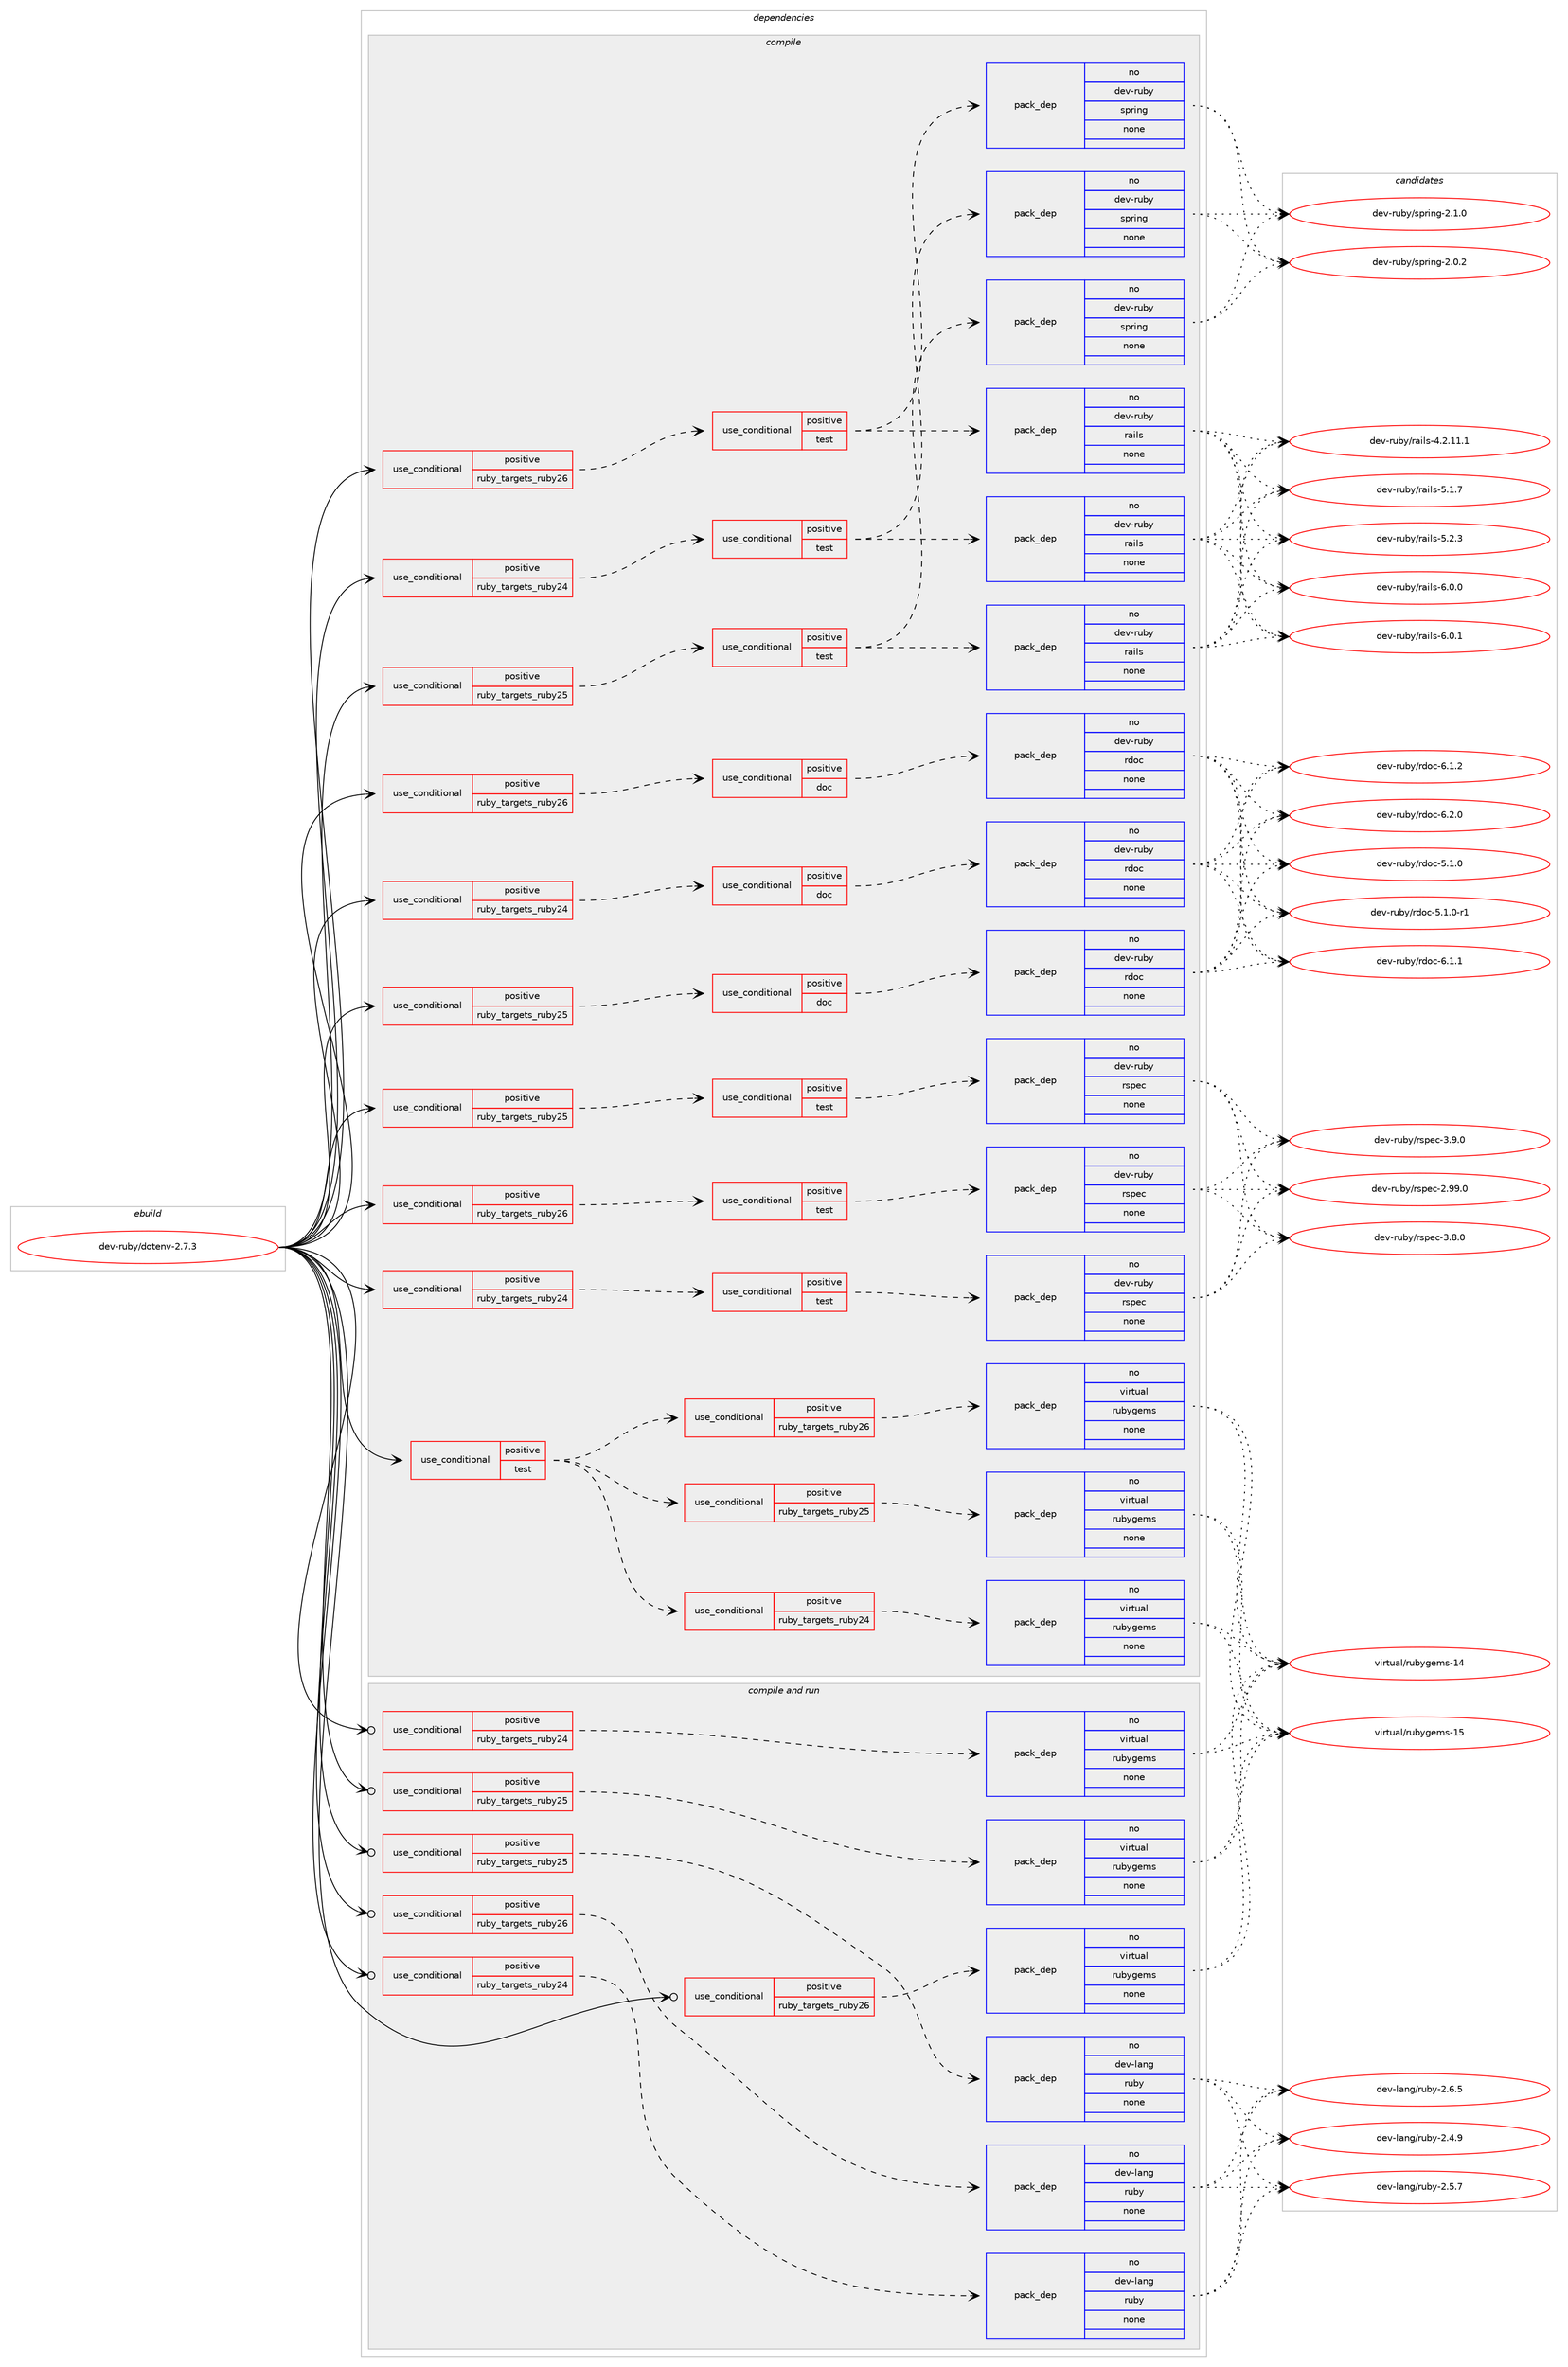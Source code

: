 digraph prolog {

# *************
# Graph options
# *************

newrank=true;
concentrate=true;
compound=true;
graph [rankdir=LR,fontname=Helvetica,fontsize=10,ranksep=1.5];#, ranksep=2.5, nodesep=0.2];
edge  [arrowhead=vee];
node  [fontname=Helvetica,fontsize=10];

# **********
# The ebuild
# **********

subgraph cluster_leftcol {
color=gray;
rank=same;
label=<<i>ebuild</i>>;
id [label="dev-ruby/dotenv-2.7.3", color=red, width=4, href="../dev-ruby/dotenv-2.7.3.svg"];
}

# ****************
# The dependencies
# ****************

subgraph cluster_midcol {
color=gray;
label=<<i>dependencies</i>>;
subgraph cluster_compile {
fillcolor="#eeeeee";
style=filled;
label=<<i>compile</i>>;
subgraph cond161944 {
dependency684377 [label=<<TABLE BORDER="0" CELLBORDER="1" CELLSPACING="0" CELLPADDING="4"><TR><TD ROWSPAN="3" CELLPADDING="10">use_conditional</TD></TR><TR><TD>positive</TD></TR><TR><TD>ruby_targets_ruby24</TD></TR></TABLE>>, shape=none, color=red];
subgraph cond161945 {
dependency684378 [label=<<TABLE BORDER="0" CELLBORDER="1" CELLSPACING="0" CELLPADDING="4"><TR><TD ROWSPAN="3" CELLPADDING="10">use_conditional</TD></TR><TR><TD>positive</TD></TR><TR><TD>doc</TD></TR></TABLE>>, shape=none, color=red];
subgraph pack510467 {
dependency684379 [label=<<TABLE BORDER="0" CELLBORDER="1" CELLSPACING="0" CELLPADDING="4" WIDTH="220"><TR><TD ROWSPAN="6" CELLPADDING="30">pack_dep</TD></TR><TR><TD WIDTH="110">no</TD></TR><TR><TD>dev-ruby</TD></TR><TR><TD>rdoc</TD></TR><TR><TD>none</TD></TR><TR><TD></TD></TR></TABLE>>, shape=none, color=blue];
}
dependency684378:e -> dependency684379:w [weight=20,style="dashed",arrowhead="vee"];
}
dependency684377:e -> dependency684378:w [weight=20,style="dashed",arrowhead="vee"];
}
id:e -> dependency684377:w [weight=20,style="solid",arrowhead="vee"];
subgraph cond161946 {
dependency684380 [label=<<TABLE BORDER="0" CELLBORDER="1" CELLSPACING="0" CELLPADDING="4"><TR><TD ROWSPAN="3" CELLPADDING="10">use_conditional</TD></TR><TR><TD>positive</TD></TR><TR><TD>ruby_targets_ruby24</TD></TR></TABLE>>, shape=none, color=red];
subgraph cond161947 {
dependency684381 [label=<<TABLE BORDER="0" CELLBORDER="1" CELLSPACING="0" CELLPADDING="4"><TR><TD ROWSPAN="3" CELLPADDING="10">use_conditional</TD></TR><TR><TD>positive</TD></TR><TR><TD>test</TD></TR></TABLE>>, shape=none, color=red];
subgraph pack510468 {
dependency684382 [label=<<TABLE BORDER="0" CELLBORDER="1" CELLSPACING="0" CELLPADDING="4" WIDTH="220"><TR><TD ROWSPAN="6" CELLPADDING="30">pack_dep</TD></TR><TR><TD WIDTH="110">no</TD></TR><TR><TD>dev-ruby</TD></TR><TR><TD>rspec</TD></TR><TR><TD>none</TD></TR><TR><TD></TD></TR></TABLE>>, shape=none, color=blue];
}
dependency684381:e -> dependency684382:w [weight=20,style="dashed",arrowhead="vee"];
}
dependency684380:e -> dependency684381:w [weight=20,style="dashed",arrowhead="vee"];
}
id:e -> dependency684380:w [weight=20,style="solid",arrowhead="vee"];
subgraph cond161948 {
dependency684383 [label=<<TABLE BORDER="0" CELLBORDER="1" CELLSPACING="0" CELLPADDING="4"><TR><TD ROWSPAN="3" CELLPADDING="10">use_conditional</TD></TR><TR><TD>positive</TD></TR><TR><TD>ruby_targets_ruby24</TD></TR></TABLE>>, shape=none, color=red];
subgraph cond161949 {
dependency684384 [label=<<TABLE BORDER="0" CELLBORDER="1" CELLSPACING="0" CELLPADDING="4"><TR><TD ROWSPAN="3" CELLPADDING="10">use_conditional</TD></TR><TR><TD>positive</TD></TR><TR><TD>test</TD></TR></TABLE>>, shape=none, color=red];
subgraph pack510469 {
dependency684385 [label=<<TABLE BORDER="0" CELLBORDER="1" CELLSPACING="0" CELLPADDING="4" WIDTH="220"><TR><TD ROWSPAN="6" CELLPADDING="30">pack_dep</TD></TR><TR><TD WIDTH="110">no</TD></TR><TR><TD>dev-ruby</TD></TR><TR><TD>spring</TD></TR><TR><TD>none</TD></TR><TR><TD></TD></TR></TABLE>>, shape=none, color=blue];
}
dependency684384:e -> dependency684385:w [weight=20,style="dashed",arrowhead="vee"];
subgraph pack510470 {
dependency684386 [label=<<TABLE BORDER="0" CELLBORDER="1" CELLSPACING="0" CELLPADDING="4" WIDTH="220"><TR><TD ROWSPAN="6" CELLPADDING="30">pack_dep</TD></TR><TR><TD WIDTH="110">no</TD></TR><TR><TD>dev-ruby</TD></TR><TR><TD>rails</TD></TR><TR><TD>none</TD></TR><TR><TD></TD></TR></TABLE>>, shape=none, color=blue];
}
dependency684384:e -> dependency684386:w [weight=20,style="dashed",arrowhead="vee"];
}
dependency684383:e -> dependency684384:w [weight=20,style="dashed",arrowhead="vee"];
}
id:e -> dependency684383:w [weight=20,style="solid",arrowhead="vee"];
subgraph cond161950 {
dependency684387 [label=<<TABLE BORDER="0" CELLBORDER="1" CELLSPACING="0" CELLPADDING="4"><TR><TD ROWSPAN="3" CELLPADDING="10">use_conditional</TD></TR><TR><TD>positive</TD></TR><TR><TD>ruby_targets_ruby25</TD></TR></TABLE>>, shape=none, color=red];
subgraph cond161951 {
dependency684388 [label=<<TABLE BORDER="0" CELLBORDER="1" CELLSPACING="0" CELLPADDING="4"><TR><TD ROWSPAN="3" CELLPADDING="10">use_conditional</TD></TR><TR><TD>positive</TD></TR><TR><TD>doc</TD></TR></TABLE>>, shape=none, color=red];
subgraph pack510471 {
dependency684389 [label=<<TABLE BORDER="0" CELLBORDER="1" CELLSPACING="0" CELLPADDING="4" WIDTH="220"><TR><TD ROWSPAN="6" CELLPADDING="30">pack_dep</TD></TR><TR><TD WIDTH="110">no</TD></TR><TR><TD>dev-ruby</TD></TR><TR><TD>rdoc</TD></TR><TR><TD>none</TD></TR><TR><TD></TD></TR></TABLE>>, shape=none, color=blue];
}
dependency684388:e -> dependency684389:w [weight=20,style="dashed",arrowhead="vee"];
}
dependency684387:e -> dependency684388:w [weight=20,style="dashed",arrowhead="vee"];
}
id:e -> dependency684387:w [weight=20,style="solid",arrowhead="vee"];
subgraph cond161952 {
dependency684390 [label=<<TABLE BORDER="0" CELLBORDER="1" CELLSPACING="0" CELLPADDING="4"><TR><TD ROWSPAN="3" CELLPADDING="10">use_conditional</TD></TR><TR><TD>positive</TD></TR><TR><TD>ruby_targets_ruby25</TD></TR></TABLE>>, shape=none, color=red];
subgraph cond161953 {
dependency684391 [label=<<TABLE BORDER="0" CELLBORDER="1" CELLSPACING="0" CELLPADDING="4"><TR><TD ROWSPAN="3" CELLPADDING="10">use_conditional</TD></TR><TR><TD>positive</TD></TR><TR><TD>test</TD></TR></TABLE>>, shape=none, color=red];
subgraph pack510472 {
dependency684392 [label=<<TABLE BORDER="0" CELLBORDER="1" CELLSPACING="0" CELLPADDING="4" WIDTH="220"><TR><TD ROWSPAN="6" CELLPADDING="30">pack_dep</TD></TR><TR><TD WIDTH="110">no</TD></TR><TR><TD>dev-ruby</TD></TR><TR><TD>rspec</TD></TR><TR><TD>none</TD></TR><TR><TD></TD></TR></TABLE>>, shape=none, color=blue];
}
dependency684391:e -> dependency684392:w [weight=20,style="dashed",arrowhead="vee"];
}
dependency684390:e -> dependency684391:w [weight=20,style="dashed",arrowhead="vee"];
}
id:e -> dependency684390:w [weight=20,style="solid",arrowhead="vee"];
subgraph cond161954 {
dependency684393 [label=<<TABLE BORDER="0" CELLBORDER="1" CELLSPACING="0" CELLPADDING="4"><TR><TD ROWSPAN="3" CELLPADDING="10">use_conditional</TD></TR><TR><TD>positive</TD></TR><TR><TD>ruby_targets_ruby25</TD></TR></TABLE>>, shape=none, color=red];
subgraph cond161955 {
dependency684394 [label=<<TABLE BORDER="0" CELLBORDER="1" CELLSPACING="0" CELLPADDING="4"><TR><TD ROWSPAN="3" CELLPADDING="10">use_conditional</TD></TR><TR><TD>positive</TD></TR><TR><TD>test</TD></TR></TABLE>>, shape=none, color=red];
subgraph pack510473 {
dependency684395 [label=<<TABLE BORDER="0" CELLBORDER="1" CELLSPACING="0" CELLPADDING="4" WIDTH="220"><TR><TD ROWSPAN="6" CELLPADDING="30">pack_dep</TD></TR><TR><TD WIDTH="110">no</TD></TR><TR><TD>dev-ruby</TD></TR><TR><TD>spring</TD></TR><TR><TD>none</TD></TR><TR><TD></TD></TR></TABLE>>, shape=none, color=blue];
}
dependency684394:e -> dependency684395:w [weight=20,style="dashed",arrowhead="vee"];
subgraph pack510474 {
dependency684396 [label=<<TABLE BORDER="0" CELLBORDER="1" CELLSPACING="0" CELLPADDING="4" WIDTH="220"><TR><TD ROWSPAN="6" CELLPADDING="30">pack_dep</TD></TR><TR><TD WIDTH="110">no</TD></TR><TR><TD>dev-ruby</TD></TR><TR><TD>rails</TD></TR><TR><TD>none</TD></TR><TR><TD></TD></TR></TABLE>>, shape=none, color=blue];
}
dependency684394:e -> dependency684396:w [weight=20,style="dashed",arrowhead="vee"];
}
dependency684393:e -> dependency684394:w [weight=20,style="dashed",arrowhead="vee"];
}
id:e -> dependency684393:w [weight=20,style="solid",arrowhead="vee"];
subgraph cond161956 {
dependency684397 [label=<<TABLE BORDER="0" CELLBORDER="1" CELLSPACING="0" CELLPADDING="4"><TR><TD ROWSPAN="3" CELLPADDING="10">use_conditional</TD></TR><TR><TD>positive</TD></TR><TR><TD>ruby_targets_ruby26</TD></TR></TABLE>>, shape=none, color=red];
subgraph cond161957 {
dependency684398 [label=<<TABLE BORDER="0" CELLBORDER="1" CELLSPACING="0" CELLPADDING="4"><TR><TD ROWSPAN="3" CELLPADDING="10">use_conditional</TD></TR><TR><TD>positive</TD></TR><TR><TD>doc</TD></TR></TABLE>>, shape=none, color=red];
subgraph pack510475 {
dependency684399 [label=<<TABLE BORDER="0" CELLBORDER="1" CELLSPACING="0" CELLPADDING="4" WIDTH="220"><TR><TD ROWSPAN="6" CELLPADDING="30">pack_dep</TD></TR><TR><TD WIDTH="110">no</TD></TR><TR><TD>dev-ruby</TD></TR><TR><TD>rdoc</TD></TR><TR><TD>none</TD></TR><TR><TD></TD></TR></TABLE>>, shape=none, color=blue];
}
dependency684398:e -> dependency684399:w [weight=20,style="dashed",arrowhead="vee"];
}
dependency684397:e -> dependency684398:w [weight=20,style="dashed",arrowhead="vee"];
}
id:e -> dependency684397:w [weight=20,style="solid",arrowhead="vee"];
subgraph cond161958 {
dependency684400 [label=<<TABLE BORDER="0" CELLBORDER="1" CELLSPACING="0" CELLPADDING="4"><TR><TD ROWSPAN="3" CELLPADDING="10">use_conditional</TD></TR><TR><TD>positive</TD></TR><TR><TD>ruby_targets_ruby26</TD></TR></TABLE>>, shape=none, color=red];
subgraph cond161959 {
dependency684401 [label=<<TABLE BORDER="0" CELLBORDER="1" CELLSPACING="0" CELLPADDING="4"><TR><TD ROWSPAN="3" CELLPADDING="10">use_conditional</TD></TR><TR><TD>positive</TD></TR><TR><TD>test</TD></TR></TABLE>>, shape=none, color=red];
subgraph pack510476 {
dependency684402 [label=<<TABLE BORDER="0" CELLBORDER="1" CELLSPACING="0" CELLPADDING="4" WIDTH="220"><TR><TD ROWSPAN="6" CELLPADDING="30">pack_dep</TD></TR><TR><TD WIDTH="110">no</TD></TR><TR><TD>dev-ruby</TD></TR><TR><TD>rspec</TD></TR><TR><TD>none</TD></TR><TR><TD></TD></TR></TABLE>>, shape=none, color=blue];
}
dependency684401:e -> dependency684402:w [weight=20,style="dashed",arrowhead="vee"];
}
dependency684400:e -> dependency684401:w [weight=20,style="dashed",arrowhead="vee"];
}
id:e -> dependency684400:w [weight=20,style="solid",arrowhead="vee"];
subgraph cond161960 {
dependency684403 [label=<<TABLE BORDER="0" CELLBORDER="1" CELLSPACING="0" CELLPADDING="4"><TR><TD ROWSPAN="3" CELLPADDING="10">use_conditional</TD></TR><TR><TD>positive</TD></TR><TR><TD>ruby_targets_ruby26</TD></TR></TABLE>>, shape=none, color=red];
subgraph cond161961 {
dependency684404 [label=<<TABLE BORDER="0" CELLBORDER="1" CELLSPACING="0" CELLPADDING="4"><TR><TD ROWSPAN="3" CELLPADDING="10">use_conditional</TD></TR><TR><TD>positive</TD></TR><TR><TD>test</TD></TR></TABLE>>, shape=none, color=red];
subgraph pack510477 {
dependency684405 [label=<<TABLE BORDER="0" CELLBORDER="1" CELLSPACING="0" CELLPADDING="4" WIDTH="220"><TR><TD ROWSPAN="6" CELLPADDING="30">pack_dep</TD></TR><TR><TD WIDTH="110">no</TD></TR><TR><TD>dev-ruby</TD></TR><TR><TD>spring</TD></TR><TR><TD>none</TD></TR><TR><TD></TD></TR></TABLE>>, shape=none, color=blue];
}
dependency684404:e -> dependency684405:w [weight=20,style="dashed",arrowhead="vee"];
subgraph pack510478 {
dependency684406 [label=<<TABLE BORDER="0" CELLBORDER="1" CELLSPACING="0" CELLPADDING="4" WIDTH="220"><TR><TD ROWSPAN="6" CELLPADDING="30">pack_dep</TD></TR><TR><TD WIDTH="110">no</TD></TR><TR><TD>dev-ruby</TD></TR><TR><TD>rails</TD></TR><TR><TD>none</TD></TR><TR><TD></TD></TR></TABLE>>, shape=none, color=blue];
}
dependency684404:e -> dependency684406:w [weight=20,style="dashed",arrowhead="vee"];
}
dependency684403:e -> dependency684404:w [weight=20,style="dashed",arrowhead="vee"];
}
id:e -> dependency684403:w [weight=20,style="solid",arrowhead="vee"];
subgraph cond161962 {
dependency684407 [label=<<TABLE BORDER="0" CELLBORDER="1" CELLSPACING="0" CELLPADDING="4"><TR><TD ROWSPAN="3" CELLPADDING="10">use_conditional</TD></TR><TR><TD>positive</TD></TR><TR><TD>test</TD></TR></TABLE>>, shape=none, color=red];
subgraph cond161963 {
dependency684408 [label=<<TABLE BORDER="0" CELLBORDER="1" CELLSPACING="0" CELLPADDING="4"><TR><TD ROWSPAN="3" CELLPADDING="10">use_conditional</TD></TR><TR><TD>positive</TD></TR><TR><TD>ruby_targets_ruby24</TD></TR></TABLE>>, shape=none, color=red];
subgraph pack510479 {
dependency684409 [label=<<TABLE BORDER="0" CELLBORDER="1" CELLSPACING="0" CELLPADDING="4" WIDTH="220"><TR><TD ROWSPAN="6" CELLPADDING="30">pack_dep</TD></TR><TR><TD WIDTH="110">no</TD></TR><TR><TD>virtual</TD></TR><TR><TD>rubygems</TD></TR><TR><TD>none</TD></TR><TR><TD></TD></TR></TABLE>>, shape=none, color=blue];
}
dependency684408:e -> dependency684409:w [weight=20,style="dashed",arrowhead="vee"];
}
dependency684407:e -> dependency684408:w [weight=20,style="dashed",arrowhead="vee"];
subgraph cond161964 {
dependency684410 [label=<<TABLE BORDER="0" CELLBORDER="1" CELLSPACING="0" CELLPADDING="4"><TR><TD ROWSPAN="3" CELLPADDING="10">use_conditional</TD></TR><TR><TD>positive</TD></TR><TR><TD>ruby_targets_ruby25</TD></TR></TABLE>>, shape=none, color=red];
subgraph pack510480 {
dependency684411 [label=<<TABLE BORDER="0" CELLBORDER="1" CELLSPACING="0" CELLPADDING="4" WIDTH="220"><TR><TD ROWSPAN="6" CELLPADDING="30">pack_dep</TD></TR><TR><TD WIDTH="110">no</TD></TR><TR><TD>virtual</TD></TR><TR><TD>rubygems</TD></TR><TR><TD>none</TD></TR><TR><TD></TD></TR></TABLE>>, shape=none, color=blue];
}
dependency684410:e -> dependency684411:w [weight=20,style="dashed",arrowhead="vee"];
}
dependency684407:e -> dependency684410:w [weight=20,style="dashed",arrowhead="vee"];
subgraph cond161965 {
dependency684412 [label=<<TABLE BORDER="0" CELLBORDER="1" CELLSPACING="0" CELLPADDING="4"><TR><TD ROWSPAN="3" CELLPADDING="10">use_conditional</TD></TR><TR><TD>positive</TD></TR><TR><TD>ruby_targets_ruby26</TD></TR></TABLE>>, shape=none, color=red];
subgraph pack510481 {
dependency684413 [label=<<TABLE BORDER="0" CELLBORDER="1" CELLSPACING="0" CELLPADDING="4" WIDTH="220"><TR><TD ROWSPAN="6" CELLPADDING="30">pack_dep</TD></TR><TR><TD WIDTH="110">no</TD></TR><TR><TD>virtual</TD></TR><TR><TD>rubygems</TD></TR><TR><TD>none</TD></TR><TR><TD></TD></TR></TABLE>>, shape=none, color=blue];
}
dependency684412:e -> dependency684413:w [weight=20,style="dashed",arrowhead="vee"];
}
dependency684407:e -> dependency684412:w [weight=20,style="dashed",arrowhead="vee"];
}
id:e -> dependency684407:w [weight=20,style="solid",arrowhead="vee"];
}
subgraph cluster_compileandrun {
fillcolor="#eeeeee";
style=filled;
label=<<i>compile and run</i>>;
subgraph cond161966 {
dependency684414 [label=<<TABLE BORDER="0" CELLBORDER="1" CELLSPACING="0" CELLPADDING="4"><TR><TD ROWSPAN="3" CELLPADDING="10">use_conditional</TD></TR><TR><TD>positive</TD></TR><TR><TD>ruby_targets_ruby24</TD></TR></TABLE>>, shape=none, color=red];
subgraph pack510482 {
dependency684415 [label=<<TABLE BORDER="0" CELLBORDER="1" CELLSPACING="0" CELLPADDING="4" WIDTH="220"><TR><TD ROWSPAN="6" CELLPADDING="30">pack_dep</TD></TR><TR><TD WIDTH="110">no</TD></TR><TR><TD>dev-lang</TD></TR><TR><TD>ruby</TD></TR><TR><TD>none</TD></TR><TR><TD></TD></TR></TABLE>>, shape=none, color=blue];
}
dependency684414:e -> dependency684415:w [weight=20,style="dashed",arrowhead="vee"];
}
id:e -> dependency684414:w [weight=20,style="solid",arrowhead="odotvee"];
subgraph cond161967 {
dependency684416 [label=<<TABLE BORDER="0" CELLBORDER="1" CELLSPACING="0" CELLPADDING="4"><TR><TD ROWSPAN="3" CELLPADDING="10">use_conditional</TD></TR><TR><TD>positive</TD></TR><TR><TD>ruby_targets_ruby24</TD></TR></TABLE>>, shape=none, color=red];
subgraph pack510483 {
dependency684417 [label=<<TABLE BORDER="0" CELLBORDER="1" CELLSPACING="0" CELLPADDING="4" WIDTH="220"><TR><TD ROWSPAN="6" CELLPADDING="30">pack_dep</TD></TR><TR><TD WIDTH="110">no</TD></TR><TR><TD>virtual</TD></TR><TR><TD>rubygems</TD></TR><TR><TD>none</TD></TR><TR><TD></TD></TR></TABLE>>, shape=none, color=blue];
}
dependency684416:e -> dependency684417:w [weight=20,style="dashed",arrowhead="vee"];
}
id:e -> dependency684416:w [weight=20,style="solid",arrowhead="odotvee"];
subgraph cond161968 {
dependency684418 [label=<<TABLE BORDER="0" CELLBORDER="1" CELLSPACING="0" CELLPADDING="4"><TR><TD ROWSPAN="3" CELLPADDING="10">use_conditional</TD></TR><TR><TD>positive</TD></TR><TR><TD>ruby_targets_ruby25</TD></TR></TABLE>>, shape=none, color=red];
subgraph pack510484 {
dependency684419 [label=<<TABLE BORDER="0" CELLBORDER="1" CELLSPACING="0" CELLPADDING="4" WIDTH="220"><TR><TD ROWSPAN="6" CELLPADDING="30">pack_dep</TD></TR><TR><TD WIDTH="110">no</TD></TR><TR><TD>dev-lang</TD></TR><TR><TD>ruby</TD></TR><TR><TD>none</TD></TR><TR><TD></TD></TR></TABLE>>, shape=none, color=blue];
}
dependency684418:e -> dependency684419:w [weight=20,style="dashed",arrowhead="vee"];
}
id:e -> dependency684418:w [weight=20,style="solid",arrowhead="odotvee"];
subgraph cond161969 {
dependency684420 [label=<<TABLE BORDER="0" CELLBORDER="1" CELLSPACING="0" CELLPADDING="4"><TR><TD ROWSPAN="3" CELLPADDING="10">use_conditional</TD></TR><TR><TD>positive</TD></TR><TR><TD>ruby_targets_ruby25</TD></TR></TABLE>>, shape=none, color=red];
subgraph pack510485 {
dependency684421 [label=<<TABLE BORDER="0" CELLBORDER="1" CELLSPACING="0" CELLPADDING="4" WIDTH="220"><TR><TD ROWSPAN="6" CELLPADDING="30">pack_dep</TD></TR><TR><TD WIDTH="110">no</TD></TR><TR><TD>virtual</TD></TR><TR><TD>rubygems</TD></TR><TR><TD>none</TD></TR><TR><TD></TD></TR></TABLE>>, shape=none, color=blue];
}
dependency684420:e -> dependency684421:w [weight=20,style="dashed",arrowhead="vee"];
}
id:e -> dependency684420:w [weight=20,style="solid",arrowhead="odotvee"];
subgraph cond161970 {
dependency684422 [label=<<TABLE BORDER="0" CELLBORDER="1" CELLSPACING="0" CELLPADDING="4"><TR><TD ROWSPAN="3" CELLPADDING="10">use_conditional</TD></TR><TR><TD>positive</TD></TR><TR><TD>ruby_targets_ruby26</TD></TR></TABLE>>, shape=none, color=red];
subgraph pack510486 {
dependency684423 [label=<<TABLE BORDER="0" CELLBORDER="1" CELLSPACING="0" CELLPADDING="4" WIDTH="220"><TR><TD ROWSPAN="6" CELLPADDING="30">pack_dep</TD></TR><TR><TD WIDTH="110">no</TD></TR><TR><TD>dev-lang</TD></TR><TR><TD>ruby</TD></TR><TR><TD>none</TD></TR><TR><TD></TD></TR></TABLE>>, shape=none, color=blue];
}
dependency684422:e -> dependency684423:w [weight=20,style="dashed",arrowhead="vee"];
}
id:e -> dependency684422:w [weight=20,style="solid",arrowhead="odotvee"];
subgraph cond161971 {
dependency684424 [label=<<TABLE BORDER="0" CELLBORDER="1" CELLSPACING="0" CELLPADDING="4"><TR><TD ROWSPAN="3" CELLPADDING="10">use_conditional</TD></TR><TR><TD>positive</TD></TR><TR><TD>ruby_targets_ruby26</TD></TR></TABLE>>, shape=none, color=red];
subgraph pack510487 {
dependency684425 [label=<<TABLE BORDER="0" CELLBORDER="1" CELLSPACING="0" CELLPADDING="4" WIDTH="220"><TR><TD ROWSPAN="6" CELLPADDING="30">pack_dep</TD></TR><TR><TD WIDTH="110">no</TD></TR><TR><TD>virtual</TD></TR><TR><TD>rubygems</TD></TR><TR><TD>none</TD></TR><TR><TD></TD></TR></TABLE>>, shape=none, color=blue];
}
dependency684424:e -> dependency684425:w [weight=20,style="dashed",arrowhead="vee"];
}
id:e -> dependency684424:w [weight=20,style="solid",arrowhead="odotvee"];
}
subgraph cluster_run {
fillcolor="#eeeeee";
style=filled;
label=<<i>run</i>>;
}
}

# **************
# The candidates
# **************

subgraph cluster_choices {
rank=same;
color=gray;
label=<<i>candidates</i>>;

subgraph choice510467 {
color=black;
nodesep=1;
choice10010111845114117981214711410011199455346494648 [label="dev-ruby/rdoc-5.1.0", color=red, width=4,href="../dev-ruby/rdoc-5.1.0.svg"];
choice100101118451141179812147114100111994553464946484511449 [label="dev-ruby/rdoc-5.1.0-r1", color=red, width=4,href="../dev-ruby/rdoc-5.1.0-r1.svg"];
choice10010111845114117981214711410011199455446494649 [label="dev-ruby/rdoc-6.1.1", color=red, width=4,href="../dev-ruby/rdoc-6.1.1.svg"];
choice10010111845114117981214711410011199455446494650 [label="dev-ruby/rdoc-6.1.2", color=red, width=4,href="../dev-ruby/rdoc-6.1.2.svg"];
choice10010111845114117981214711410011199455446504648 [label="dev-ruby/rdoc-6.2.0", color=red, width=4,href="../dev-ruby/rdoc-6.2.0.svg"];
dependency684379:e -> choice10010111845114117981214711410011199455346494648:w [style=dotted,weight="100"];
dependency684379:e -> choice100101118451141179812147114100111994553464946484511449:w [style=dotted,weight="100"];
dependency684379:e -> choice10010111845114117981214711410011199455446494649:w [style=dotted,weight="100"];
dependency684379:e -> choice10010111845114117981214711410011199455446494650:w [style=dotted,weight="100"];
dependency684379:e -> choice10010111845114117981214711410011199455446504648:w [style=dotted,weight="100"];
}
subgraph choice510468 {
color=black;
nodesep=1;
choice1001011184511411798121471141151121019945504657574648 [label="dev-ruby/rspec-2.99.0", color=red, width=4,href="../dev-ruby/rspec-2.99.0.svg"];
choice10010111845114117981214711411511210199455146564648 [label="dev-ruby/rspec-3.8.0", color=red, width=4,href="../dev-ruby/rspec-3.8.0.svg"];
choice10010111845114117981214711411511210199455146574648 [label="dev-ruby/rspec-3.9.0", color=red, width=4,href="../dev-ruby/rspec-3.9.0.svg"];
dependency684382:e -> choice1001011184511411798121471141151121019945504657574648:w [style=dotted,weight="100"];
dependency684382:e -> choice10010111845114117981214711411511210199455146564648:w [style=dotted,weight="100"];
dependency684382:e -> choice10010111845114117981214711411511210199455146574648:w [style=dotted,weight="100"];
}
subgraph choice510469 {
color=black;
nodesep=1;
choice100101118451141179812147115112114105110103455046484650 [label="dev-ruby/spring-2.0.2", color=red, width=4,href="../dev-ruby/spring-2.0.2.svg"];
choice100101118451141179812147115112114105110103455046494648 [label="dev-ruby/spring-2.1.0", color=red, width=4,href="../dev-ruby/spring-2.1.0.svg"];
dependency684385:e -> choice100101118451141179812147115112114105110103455046484650:w [style=dotted,weight="100"];
dependency684385:e -> choice100101118451141179812147115112114105110103455046494648:w [style=dotted,weight="100"];
}
subgraph choice510470 {
color=black;
nodesep=1;
choice10010111845114117981214711497105108115455246504649494649 [label="dev-ruby/rails-4.2.11.1", color=red, width=4,href="../dev-ruby/rails-4.2.11.1.svg"];
choice10010111845114117981214711497105108115455346494655 [label="dev-ruby/rails-5.1.7", color=red, width=4,href="../dev-ruby/rails-5.1.7.svg"];
choice10010111845114117981214711497105108115455346504651 [label="dev-ruby/rails-5.2.3", color=red, width=4,href="../dev-ruby/rails-5.2.3.svg"];
choice10010111845114117981214711497105108115455446484648 [label="dev-ruby/rails-6.0.0", color=red, width=4,href="../dev-ruby/rails-6.0.0.svg"];
choice10010111845114117981214711497105108115455446484649 [label="dev-ruby/rails-6.0.1", color=red, width=4,href="../dev-ruby/rails-6.0.1.svg"];
dependency684386:e -> choice10010111845114117981214711497105108115455246504649494649:w [style=dotted,weight="100"];
dependency684386:e -> choice10010111845114117981214711497105108115455346494655:w [style=dotted,weight="100"];
dependency684386:e -> choice10010111845114117981214711497105108115455346504651:w [style=dotted,weight="100"];
dependency684386:e -> choice10010111845114117981214711497105108115455446484648:w [style=dotted,weight="100"];
dependency684386:e -> choice10010111845114117981214711497105108115455446484649:w [style=dotted,weight="100"];
}
subgraph choice510471 {
color=black;
nodesep=1;
choice10010111845114117981214711410011199455346494648 [label="dev-ruby/rdoc-5.1.0", color=red, width=4,href="../dev-ruby/rdoc-5.1.0.svg"];
choice100101118451141179812147114100111994553464946484511449 [label="dev-ruby/rdoc-5.1.0-r1", color=red, width=4,href="../dev-ruby/rdoc-5.1.0-r1.svg"];
choice10010111845114117981214711410011199455446494649 [label="dev-ruby/rdoc-6.1.1", color=red, width=4,href="../dev-ruby/rdoc-6.1.1.svg"];
choice10010111845114117981214711410011199455446494650 [label="dev-ruby/rdoc-6.1.2", color=red, width=4,href="../dev-ruby/rdoc-6.1.2.svg"];
choice10010111845114117981214711410011199455446504648 [label="dev-ruby/rdoc-6.2.0", color=red, width=4,href="../dev-ruby/rdoc-6.2.0.svg"];
dependency684389:e -> choice10010111845114117981214711410011199455346494648:w [style=dotted,weight="100"];
dependency684389:e -> choice100101118451141179812147114100111994553464946484511449:w [style=dotted,weight="100"];
dependency684389:e -> choice10010111845114117981214711410011199455446494649:w [style=dotted,weight="100"];
dependency684389:e -> choice10010111845114117981214711410011199455446494650:w [style=dotted,weight="100"];
dependency684389:e -> choice10010111845114117981214711410011199455446504648:w [style=dotted,weight="100"];
}
subgraph choice510472 {
color=black;
nodesep=1;
choice1001011184511411798121471141151121019945504657574648 [label="dev-ruby/rspec-2.99.0", color=red, width=4,href="../dev-ruby/rspec-2.99.0.svg"];
choice10010111845114117981214711411511210199455146564648 [label="dev-ruby/rspec-3.8.0", color=red, width=4,href="../dev-ruby/rspec-3.8.0.svg"];
choice10010111845114117981214711411511210199455146574648 [label="dev-ruby/rspec-3.9.0", color=red, width=4,href="../dev-ruby/rspec-3.9.0.svg"];
dependency684392:e -> choice1001011184511411798121471141151121019945504657574648:w [style=dotted,weight="100"];
dependency684392:e -> choice10010111845114117981214711411511210199455146564648:w [style=dotted,weight="100"];
dependency684392:e -> choice10010111845114117981214711411511210199455146574648:w [style=dotted,weight="100"];
}
subgraph choice510473 {
color=black;
nodesep=1;
choice100101118451141179812147115112114105110103455046484650 [label="dev-ruby/spring-2.0.2", color=red, width=4,href="../dev-ruby/spring-2.0.2.svg"];
choice100101118451141179812147115112114105110103455046494648 [label="dev-ruby/spring-2.1.0", color=red, width=4,href="../dev-ruby/spring-2.1.0.svg"];
dependency684395:e -> choice100101118451141179812147115112114105110103455046484650:w [style=dotted,weight="100"];
dependency684395:e -> choice100101118451141179812147115112114105110103455046494648:w [style=dotted,weight="100"];
}
subgraph choice510474 {
color=black;
nodesep=1;
choice10010111845114117981214711497105108115455246504649494649 [label="dev-ruby/rails-4.2.11.1", color=red, width=4,href="../dev-ruby/rails-4.2.11.1.svg"];
choice10010111845114117981214711497105108115455346494655 [label="dev-ruby/rails-5.1.7", color=red, width=4,href="../dev-ruby/rails-5.1.7.svg"];
choice10010111845114117981214711497105108115455346504651 [label="dev-ruby/rails-5.2.3", color=red, width=4,href="../dev-ruby/rails-5.2.3.svg"];
choice10010111845114117981214711497105108115455446484648 [label="dev-ruby/rails-6.0.0", color=red, width=4,href="../dev-ruby/rails-6.0.0.svg"];
choice10010111845114117981214711497105108115455446484649 [label="dev-ruby/rails-6.0.1", color=red, width=4,href="../dev-ruby/rails-6.0.1.svg"];
dependency684396:e -> choice10010111845114117981214711497105108115455246504649494649:w [style=dotted,weight="100"];
dependency684396:e -> choice10010111845114117981214711497105108115455346494655:w [style=dotted,weight="100"];
dependency684396:e -> choice10010111845114117981214711497105108115455346504651:w [style=dotted,weight="100"];
dependency684396:e -> choice10010111845114117981214711497105108115455446484648:w [style=dotted,weight="100"];
dependency684396:e -> choice10010111845114117981214711497105108115455446484649:w [style=dotted,weight="100"];
}
subgraph choice510475 {
color=black;
nodesep=1;
choice10010111845114117981214711410011199455346494648 [label="dev-ruby/rdoc-5.1.0", color=red, width=4,href="../dev-ruby/rdoc-5.1.0.svg"];
choice100101118451141179812147114100111994553464946484511449 [label="dev-ruby/rdoc-5.1.0-r1", color=red, width=4,href="../dev-ruby/rdoc-5.1.0-r1.svg"];
choice10010111845114117981214711410011199455446494649 [label="dev-ruby/rdoc-6.1.1", color=red, width=4,href="../dev-ruby/rdoc-6.1.1.svg"];
choice10010111845114117981214711410011199455446494650 [label="dev-ruby/rdoc-6.1.2", color=red, width=4,href="../dev-ruby/rdoc-6.1.2.svg"];
choice10010111845114117981214711410011199455446504648 [label="dev-ruby/rdoc-6.2.0", color=red, width=4,href="../dev-ruby/rdoc-6.2.0.svg"];
dependency684399:e -> choice10010111845114117981214711410011199455346494648:w [style=dotted,weight="100"];
dependency684399:e -> choice100101118451141179812147114100111994553464946484511449:w [style=dotted,weight="100"];
dependency684399:e -> choice10010111845114117981214711410011199455446494649:w [style=dotted,weight="100"];
dependency684399:e -> choice10010111845114117981214711410011199455446494650:w [style=dotted,weight="100"];
dependency684399:e -> choice10010111845114117981214711410011199455446504648:w [style=dotted,weight="100"];
}
subgraph choice510476 {
color=black;
nodesep=1;
choice1001011184511411798121471141151121019945504657574648 [label="dev-ruby/rspec-2.99.0", color=red, width=4,href="../dev-ruby/rspec-2.99.0.svg"];
choice10010111845114117981214711411511210199455146564648 [label="dev-ruby/rspec-3.8.0", color=red, width=4,href="../dev-ruby/rspec-3.8.0.svg"];
choice10010111845114117981214711411511210199455146574648 [label="dev-ruby/rspec-3.9.0", color=red, width=4,href="../dev-ruby/rspec-3.9.0.svg"];
dependency684402:e -> choice1001011184511411798121471141151121019945504657574648:w [style=dotted,weight="100"];
dependency684402:e -> choice10010111845114117981214711411511210199455146564648:w [style=dotted,weight="100"];
dependency684402:e -> choice10010111845114117981214711411511210199455146574648:w [style=dotted,weight="100"];
}
subgraph choice510477 {
color=black;
nodesep=1;
choice100101118451141179812147115112114105110103455046484650 [label="dev-ruby/spring-2.0.2", color=red, width=4,href="../dev-ruby/spring-2.0.2.svg"];
choice100101118451141179812147115112114105110103455046494648 [label="dev-ruby/spring-2.1.0", color=red, width=4,href="../dev-ruby/spring-2.1.0.svg"];
dependency684405:e -> choice100101118451141179812147115112114105110103455046484650:w [style=dotted,weight="100"];
dependency684405:e -> choice100101118451141179812147115112114105110103455046494648:w [style=dotted,weight="100"];
}
subgraph choice510478 {
color=black;
nodesep=1;
choice10010111845114117981214711497105108115455246504649494649 [label="dev-ruby/rails-4.2.11.1", color=red, width=4,href="../dev-ruby/rails-4.2.11.1.svg"];
choice10010111845114117981214711497105108115455346494655 [label="dev-ruby/rails-5.1.7", color=red, width=4,href="../dev-ruby/rails-5.1.7.svg"];
choice10010111845114117981214711497105108115455346504651 [label="dev-ruby/rails-5.2.3", color=red, width=4,href="../dev-ruby/rails-5.2.3.svg"];
choice10010111845114117981214711497105108115455446484648 [label="dev-ruby/rails-6.0.0", color=red, width=4,href="../dev-ruby/rails-6.0.0.svg"];
choice10010111845114117981214711497105108115455446484649 [label="dev-ruby/rails-6.0.1", color=red, width=4,href="../dev-ruby/rails-6.0.1.svg"];
dependency684406:e -> choice10010111845114117981214711497105108115455246504649494649:w [style=dotted,weight="100"];
dependency684406:e -> choice10010111845114117981214711497105108115455346494655:w [style=dotted,weight="100"];
dependency684406:e -> choice10010111845114117981214711497105108115455346504651:w [style=dotted,weight="100"];
dependency684406:e -> choice10010111845114117981214711497105108115455446484648:w [style=dotted,weight="100"];
dependency684406:e -> choice10010111845114117981214711497105108115455446484649:w [style=dotted,weight="100"];
}
subgraph choice510479 {
color=black;
nodesep=1;
choice118105114116117971084711411798121103101109115454952 [label="virtual/rubygems-14", color=red, width=4,href="../virtual/rubygems-14.svg"];
choice118105114116117971084711411798121103101109115454953 [label="virtual/rubygems-15", color=red, width=4,href="../virtual/rubygems-15.svg"];
dependency684409:e -> choice118105114116117971084711411798121103101109115454952:w [style=dotted,weight="100"];
dependency684409:e -> choice118105114116117971084711411798121103101109115454953:w [style=dotted,weight="100"];
}
subgraph choice510480 {
color=black;
nodesep=1;
choice118105114116117971084711411798121103101109115454952 [label="virtual/rubygems-14", color=red, width=4,href="../virtual/rubygems-14.svg"];
choice118105114116117971084711411798121103101109115454953 [label="virtual/rubygems-15", color=red, width=4,href="../virtual/rubygems-15.svg"];
dependency684411:e -> choice118105114116117971084711411798121103101109115454952:w [style=dotted,weight="100"];
dependency684411:e -> choice118105114116117971084711411798121103101109115454953:w [style=dotted,weight="100"];
}
subgraph choice510481 {
color=black;
nodesep=1;
choice118105114116117971084711411798121103101109115454952 [label="virtual/rubygems-14", color=red, width=4,href="../virtual/rubygems-14.svg"];
choice118105114116117971084711411798121103101109115454953 [label="virtual/rubygems-15", color=red, width=4,href="../virtual/rubygems-15.svg"];
dependency684413:e -> choice118105114116117971084711411798121103101109115454952:w [style=dotted,weight="100"];
dependency684413:e -> choice118105114116117971084711411798121103101109115454953:w [style=dotted,weight="100"];
}
subgraph choice510482 {
color=black;
nodesep=1;
choice10010111845108971101034711411798121455046524657 [label="dev-lang/ruby-2.4.9", color=red, width=4,href="../dev-lang/ruby-2.4.9.svg"];
choice10010111845108971101034711411798121455046534655 [label="dev-lang/ruby-2.5.7", color=red, width=4,href="../dev-lang/ruby-2.5.7.svg"];
choice10010111845108971101034711411798121455046544653 [label="dev-lang/ruby-2.6.5", color=red, width=4,href="../dev-lang/ruby-2.6.5.svg"];
dependency684415:e -> choice10010111845108971101034711411798121455046524657:w [style=dotted,weight="100"];
dependency684415:e -> choice10010111845108971101034711411798121455046534655:w [style=dotted,weight="100"];
dependency684415:e -> choice10010111845108971101034711411798121455046544653:w [style=dotted,weight="100"];
}
subgraph choice510483 {
color=black;
nodesep=1;
choice118105114116117971084711411798121103101109115454952 [label="virtual/rubygems-14", color=red, width=4,href="../virtual/rubygems-14.svg"];
choice118105114116117971084711411798121103101109115454953 [label="virtual/rubygems-15", color=red, width=4,href="../virtual/rubygems-15.svg"];
dependency684417:e -> choice118105114116117971084711411798121103101109115454952:w [style=dotted,weight="100"];
dependency684417:e -> choice118105114116117971084711411798121103101109115454953:w [style=dotted,weight="100"];
}
subgraph choice510484 {
color=black;
nodesep=1;
choice10010111845108971101034711411798121455046524657 [label="dev-lang/ruby-2.4.9", color=red, width=4,href="../dev-lang/ruby-2.4.9.svg"];
choice10010111845108971101034711411798121455046534655 [label="dev-lang/ruby-2.5.7", color=red, width=4,href="../dev-lang/ruby-2.5.7.svg"];
choice10010111845108971101034711411798121455046544653 [label="dev-lang/ruby-2.6.5", color=red, width=4,href="../dev-lang/ruby-2.6.5.svg"];
dependency684419:e -> choice10010111845108971101034711411798121455046524657:w [style=dotted,weight="100"];
dependency684419:e -> choice10010111845108971101034711411798121455046534655:w [style=dotted,weight="100"];
dependency684419:e -> choice10010111845108971101034711411798121455046544653:w [style=dotted,weight="100"];
}
subgraph choice510485 {
color=black;
nodesep=1;
choice118105114116117971084711411798121103101109115454952 [label="virtual/rubygems-14", color=red, width=4,href="../virtual/rubygems-14.svg"];
choice118105114116117971084711411798121103101109115454953 [label="virtual/rubygems-15", color=red, width=4,href="../virtual/rubygems-15.svg"];
dependency684421:e -> choice118105114116117971084711411798121103101109115454952:w [style=dotted,weight="100"];
dependency684421:e -> choice118105114116117971084711411798121103101109115454953:w [style=dotted,weight="100"];
}
subgraph choice510486 {
color=black;
nodesep=1;
choice10010111845108971101034711411798121455046524657 [label="dev-lang/ruby-2.4.9", color=red, width=4,href="../dev-lang/ruby-2.4.9.svg"];
choice10010111845108971101034711411798121455046534655 [label="dev-lang/ruby-2.5.7", color=red, width=4,href="../dev-lang/ruby-2.5.7.svg"];
choice10010111845108971101034711411798121455046544653 [label="dev-lang/ruby-2.6.5", color=red, width=4,href="../dev-lang/ruby-2.6.5.svg"];
dependency684423:e -> choice10010111845108971101034711411798121455046524657:w [style=dotted,weight="100"];
dependency684423:e -> choice10010111845108971101034711411798121455046534655:w [style=dotted,weight="100"];
dependency684423:e -> choice10010111845108971101034711411798121455046544653:w [style=dotted,weight="100"];
}
subgraph choice510487 {
color=black;
nodesep=1;
choice118105114116117971084711411798121103101109115454952 [label="virtual/rubygems-14", color=red, width=4,href="../virtual/rubygems-14.svg"];
choice118105114116117971084711411798121103101109115454953 [label="virtual/rubygems-15", color=red, width=4,href="../virtual/rubygems-15.svg"];
dependency684425:e -> choice118105114116117971084711411798121103101109115454952:w [style=dotted,weight="100"];
dependency684425:e -> choice118105114116117971084711411798121103101109115454953:w [style=dotted,weight="100"];
}
}

}
